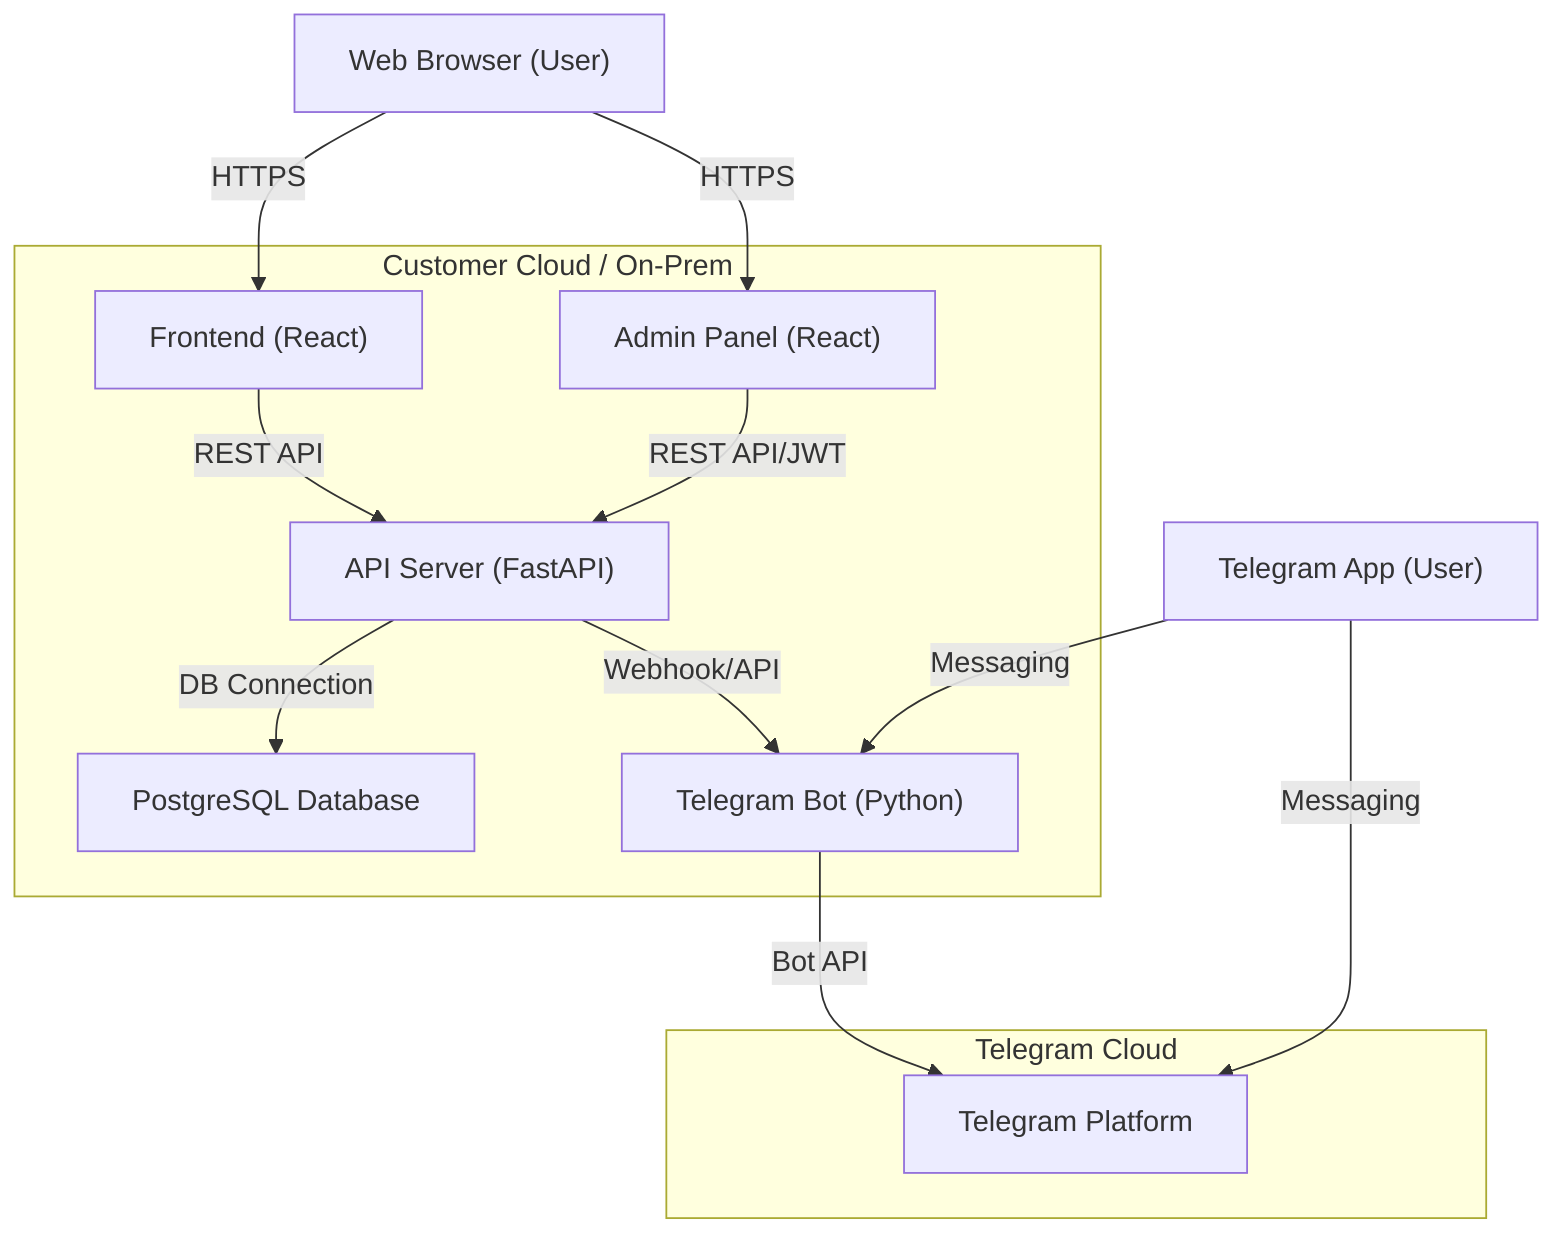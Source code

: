 flowchart TB
  %% === User Devices ===
  Browser["Web Browser (User)"]
  TelegramApp["Telegram App (User)"]

  %% === Customer Infrastructure ===
  subgraph Customer_Infra ["Customer Cloud / On-Prem"]
    FE["Frontend (React)"]
    AdminPanel["Admin Panel (React)"]
    APIServer["API Server (FastAPI)"]
    TelegramBot["Telegram Bot (Python)"]
    DB["PostgreSQL Database"]
  end

  %% === External Cloud ===
  subgraph Telegram_Cloud ["Telegram Cloud"]
    TelegramPlatform["Telegram Platform"]
  end

  %% === Connections ===
  Browser -- "HTTPS" --> FE
  Browser -- "HTTPS" --> AdminPanel
  FE -- "REST API" --> APIServer
  AdminPanel -- "REST API/JWT" --> APIServer
  APIServer -- "DB Connection" --> DB
  APIServer -- "Webhook/API" --> TelegramBot
  TelegramBot -- "Bot API" --> TelegramPlatform
  TelegramApp -- "Messaging" --> TelegramPlatform
  TelegramApp -- "Messaging" --> TelegramBot

  %% === Comments on Deployment Choices ===
  %% - All core components are Docker containers for portability and scaling.
  %% - PostgreSQL can be managed or self-hosted for data residency.
  %% - Telegram Bot runs inside customer infra, securely communicating with Telegram.
  %% - Users access via browser or Telegram app.

  %% === Legend ===
  %% For a simple legend in Mermaid, use comments or explain in documentation:
  %% - Blue: Customer infrastructure
  %% - Yellow: External cloud (Telegram)
  %% - Green: User devices